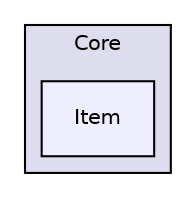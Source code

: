 digraph "Item" {
  compound=true
  node [ fontsize="10", fontname="Helvetica"];
  edge [ labelfontsize="10", labelfontname="Helvetica"];
  subgraph clusterdir_08cc5c503820d31914a2f2729a36eee6 {
    graph [ bgcolor="#ddddee", pencolor="black", label="Core" fontname="Helvetica", fontsize="10", URL="dir_08cc5c503820d31914a2f2729a36eee6.xhtml"]
  dir_8207dc692c6f22639351b525b75cafa5 [shape=box, label="Item", style="filled", fillcolor="#eeeeff", pencolor="black", URL="dir_8207dc692c6f22639351b525b75cafa5.xhtml"];
  }
}
